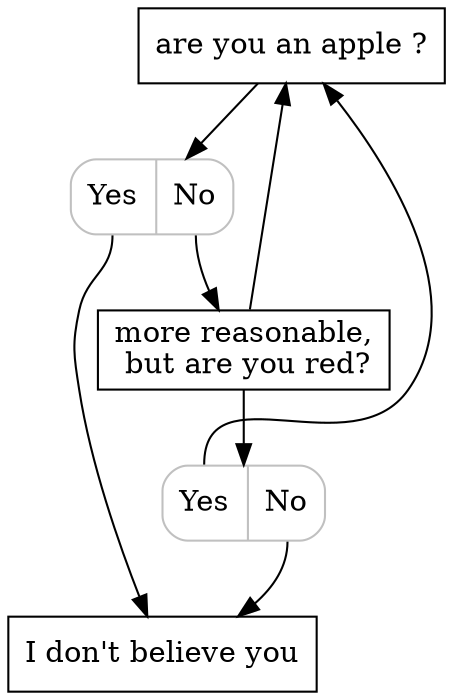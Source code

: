 digraph ethane  {

    a [ shape = "box" shape = box label = "are you an apple ?" ];
    b [ shape = "box" shape = box label = "I don't believe you" ];
    c [ shape = "box" shape = box label = "more reasonable,\n but are you red?" ];

    a -> yn1;

    node[shape=record]
    yn1 [label="<f0> Yes|<f1> No" shape = Mrecord color = grey];
    yn1:f0 -> b;
    yn1:f1 -> c;

    node[shape=record]
    yn2 [label="<f0> Yes|<f1> No" shape = Mrecord color = grey];
    yn2:f0 -> a;
    yn2:f1 -> b;

    c -> yn2;

    c -> a;
}
